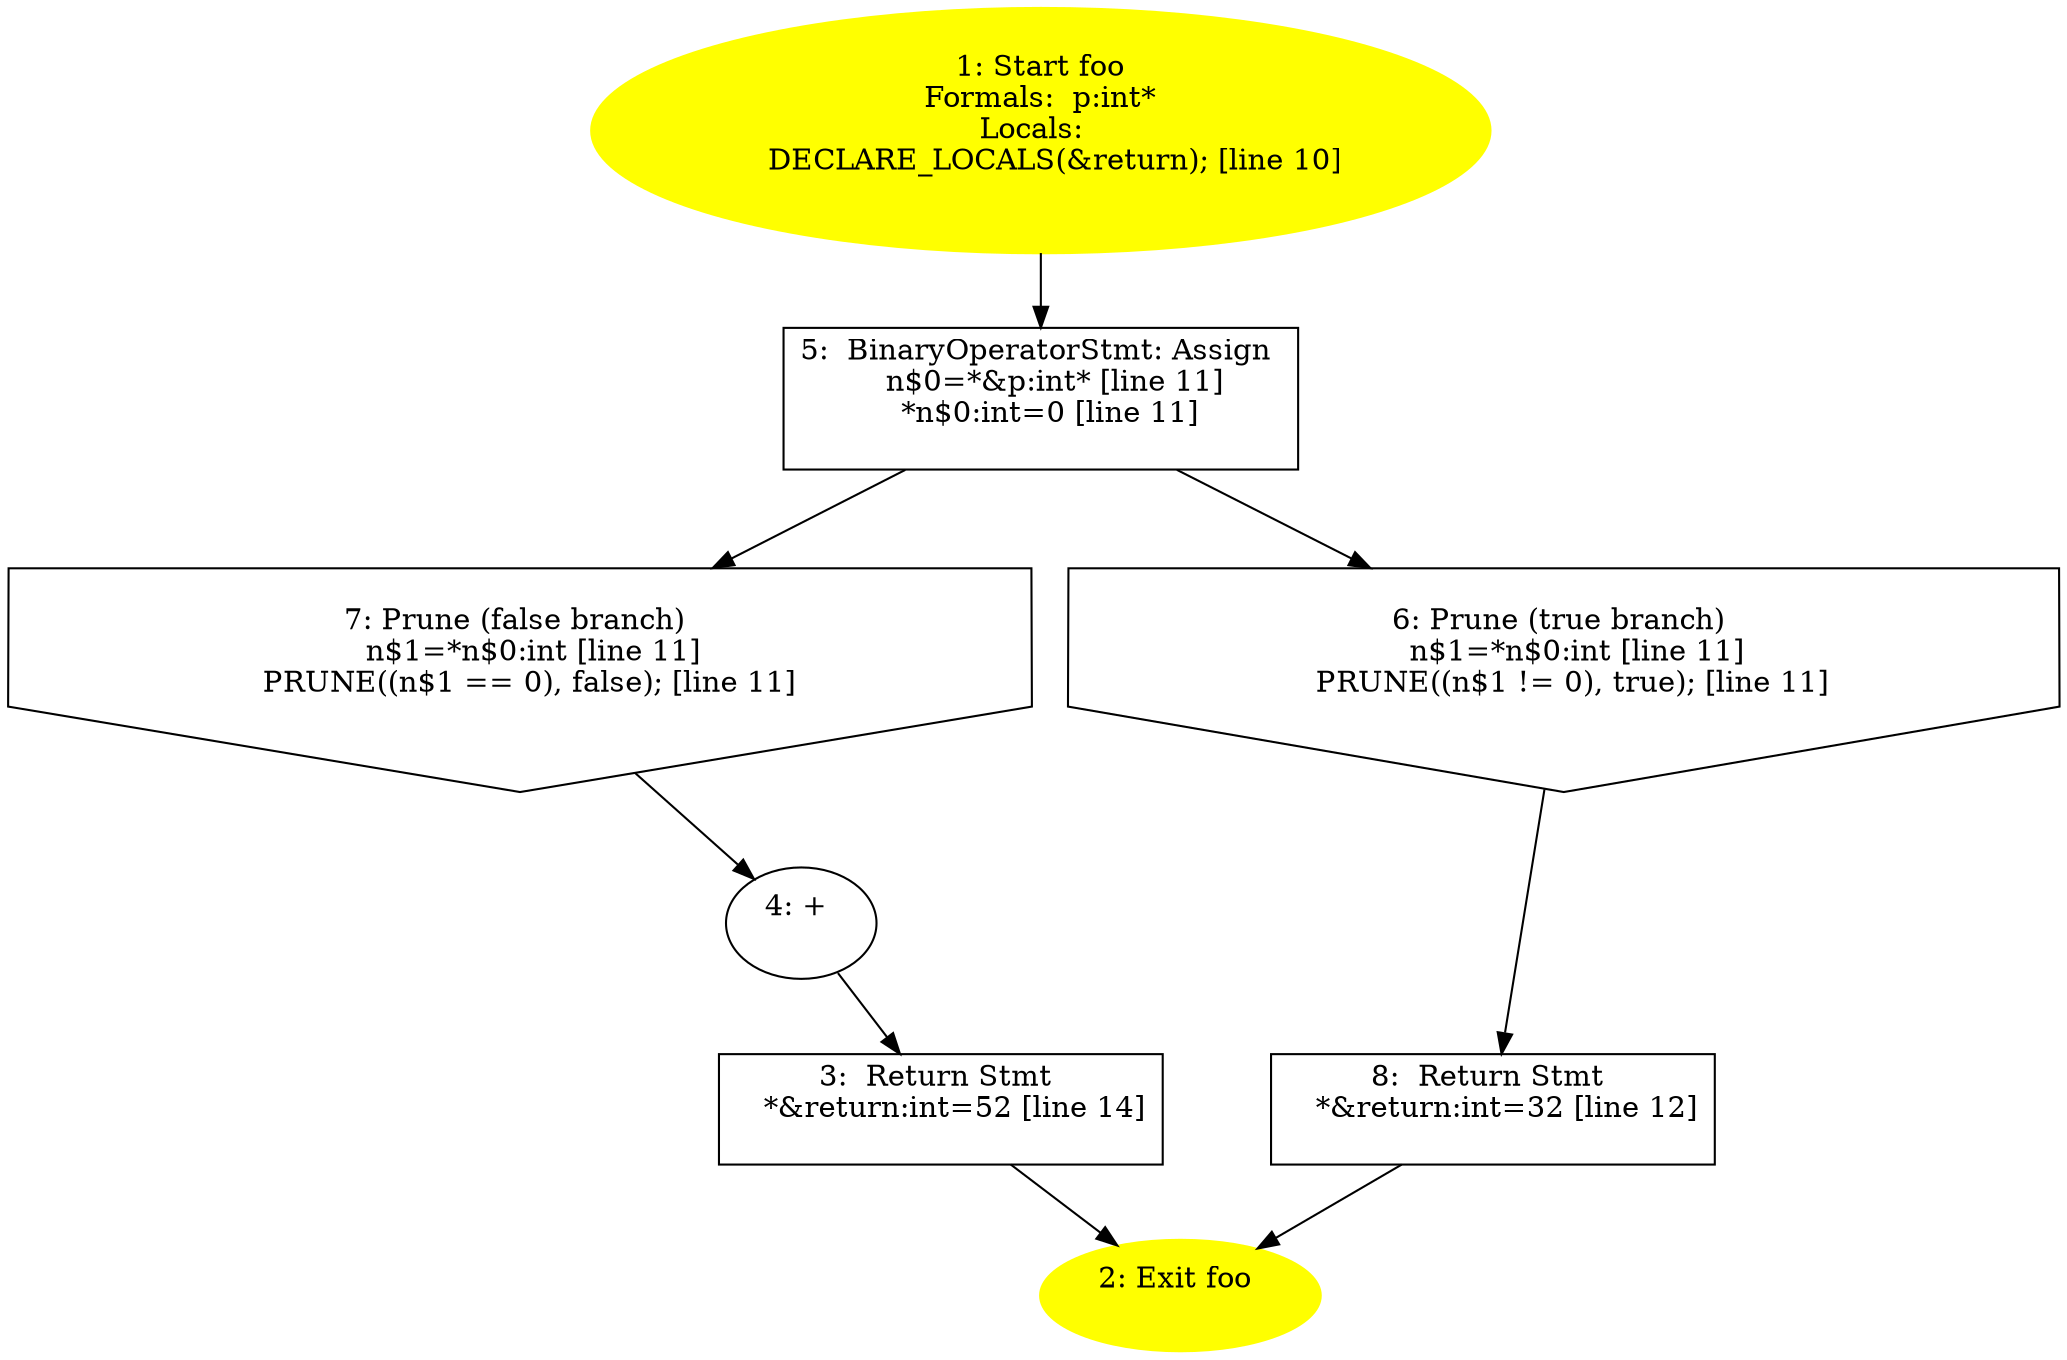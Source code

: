 /* @generated */
digraph iCFG {
"foo{d41d8cd98f00b204e9800998ecf8427e_Z3fooPi}.9b69b91953f97044466d1dd6c3d24e80_8" [label="8:  Return Stmt \n   *&return:int=32 [line 12]\n " shape="box"]
	

	 "foo{d41d8cd98f00b204e9800998ecf8427e_Z3fooPi}.9b69b91953f97044466d1dd6c3d24e80_8" -> "foo{d41d8cd98f00b204e9800998ecf8427e_Z3fooPi}.9b69b91953f97044466d1dd6c3d24e80_2" ;
"foo{d41d8cd98f00b204e9800998ecf8427e_Z3fooPi}.9b69b91953f97044466d1dd6c3d24e80_7" [label="7: Prune (false branch) \n   n$1=*n$0:int [line 11]\n  PRUNE((n$1 == 0), false); [line 11]\n " shape="invhouse"]
	

	 "foo{d41d8cd98f00b204e9800998ecf8427e_Z3fooPi}.9b69b91953f97044466d1dd6c3d24e80_7" -> "foo{d41d8cd98f00b204e9800998ecf8427e_Z3fooPi}.9b69b91953f97044466d1dd6c3d24e80_4" ;
"foo{d41d8cd98f00b204e9800998ecf8427e_Z3fooPi}.9b69b91953f97044466d1dd6c3d24e80_6" [label="6: Prune (true branch) \n   n$1=*n$0:int [line 11]\n  PRUNE((n$1 != 0), true); [line 11]\n " shape="invhouse"]
	

	 "foo{d41d8cd98f00b204e9800998ecf8427e_Z3fooPi}.9b69b91953f97044466d1dd6c3d24e80_6" -> "foo{d41d8cd98f00b204e9800998ecf8427e_Z3fooPi}.9b69b91953f97044466d1dd6c3d24e80_8" ;
"foo{d41d8cd98f00b204e9800998ecf8427e_Z3fooPi}.9b69b91953f97044466d1dd6c3d24e80_5" [label="5:  BinaryOperatorStmt: Assign \n   n$0=*&p:int* [line 11]\n  *n$0:int=0 [line 11]\n " shape="box"]
	

	 "foo{d41d8cd98f00b204e9800998ecf8427e_Z3fooPi}.9b69b91953f97044466d1dd6c3d24e80_5" -> "foo{d41d8cd98f00b204e9800998ecf8427e_Z3fooPi}.9b69b91953f97044466d1dd6c3d24e80_6" ;
	 "foo{d41d8cd98f00b204e9800998ecf8427e_Z3fooPi}.9b69b91953f97044466d1dd6c3d24e80_5" -> "foo{d41d8cd98f00b204e9800998ecf8427e_Z3fooPi}.9b69b91953f97044466d1dd6c3d24e80_7" ;
"foo{d41d8cd98f00b204e9800998ecf8427e_Z3fooPi}.9b69b91953f97044466d1dd6c3d24e80_4" [label="4: + \n  " ]
	

	 "foo{d41d8cd98f00b204e9800998ecf8427e_Z3fooPi}.9b69b91953f97044466d1dd6c3d24e80_4" -> "foo{d41d8cd98f00b204e9800998ecf8427e_Z3fooPi}.9b69b91953f97044466d1dd6c3d24e80_3" ;
"foo{d41d8cd98f00b204e9800998ecf8427e_Z3fooPi}.9b69b91953f97044466d1dd6c3d24e80_3" [label="3:  Return Stmt \n   *&return:int=52 [line 14]\n " shape="box"]
	

	 "foo{d41d8cd98f00b204e9800998ecf8427e_Z3fooPi}.9b69b91953f97044466d1dd6c3d24e80_3" -> "foo{d41d8cd98f00b204e9800998ecf8427e_Z3fooPi}.9b69b91953f97044466d1dd6c3d24e80_2" ;
"foo{d41d8cd98f00b204e9800998ecf8427e_Z3fooPi}.9b69b91953f97044466d1dd6c3d24e80_2" [label="2: Exit foo \n  " color=yellow style=filled]
	

"foo{d41d8cd98f00b204e9800998ecf8427e_Z3fooPi}.9b69b91953f97044466d1dd6c3d24e80_1" [label="1: Start foo\nFormals:  p:int*\nLocals:  \n   DECLARE_LOCALS(&return); [line 10]\n " color=yellow style=filled]
	

	 "foo{d41d8cd98f00b204e9800998ecf8427e_Z3fooPi}.9b69b91953f97044466d1dd6c3d24e80_1" -> "foo{d41d8cd98f00b204e9800998ecf8427e_Z3fooPi}.9b69b91953f97044466d1dd6c3d24e80_5" ;
}

